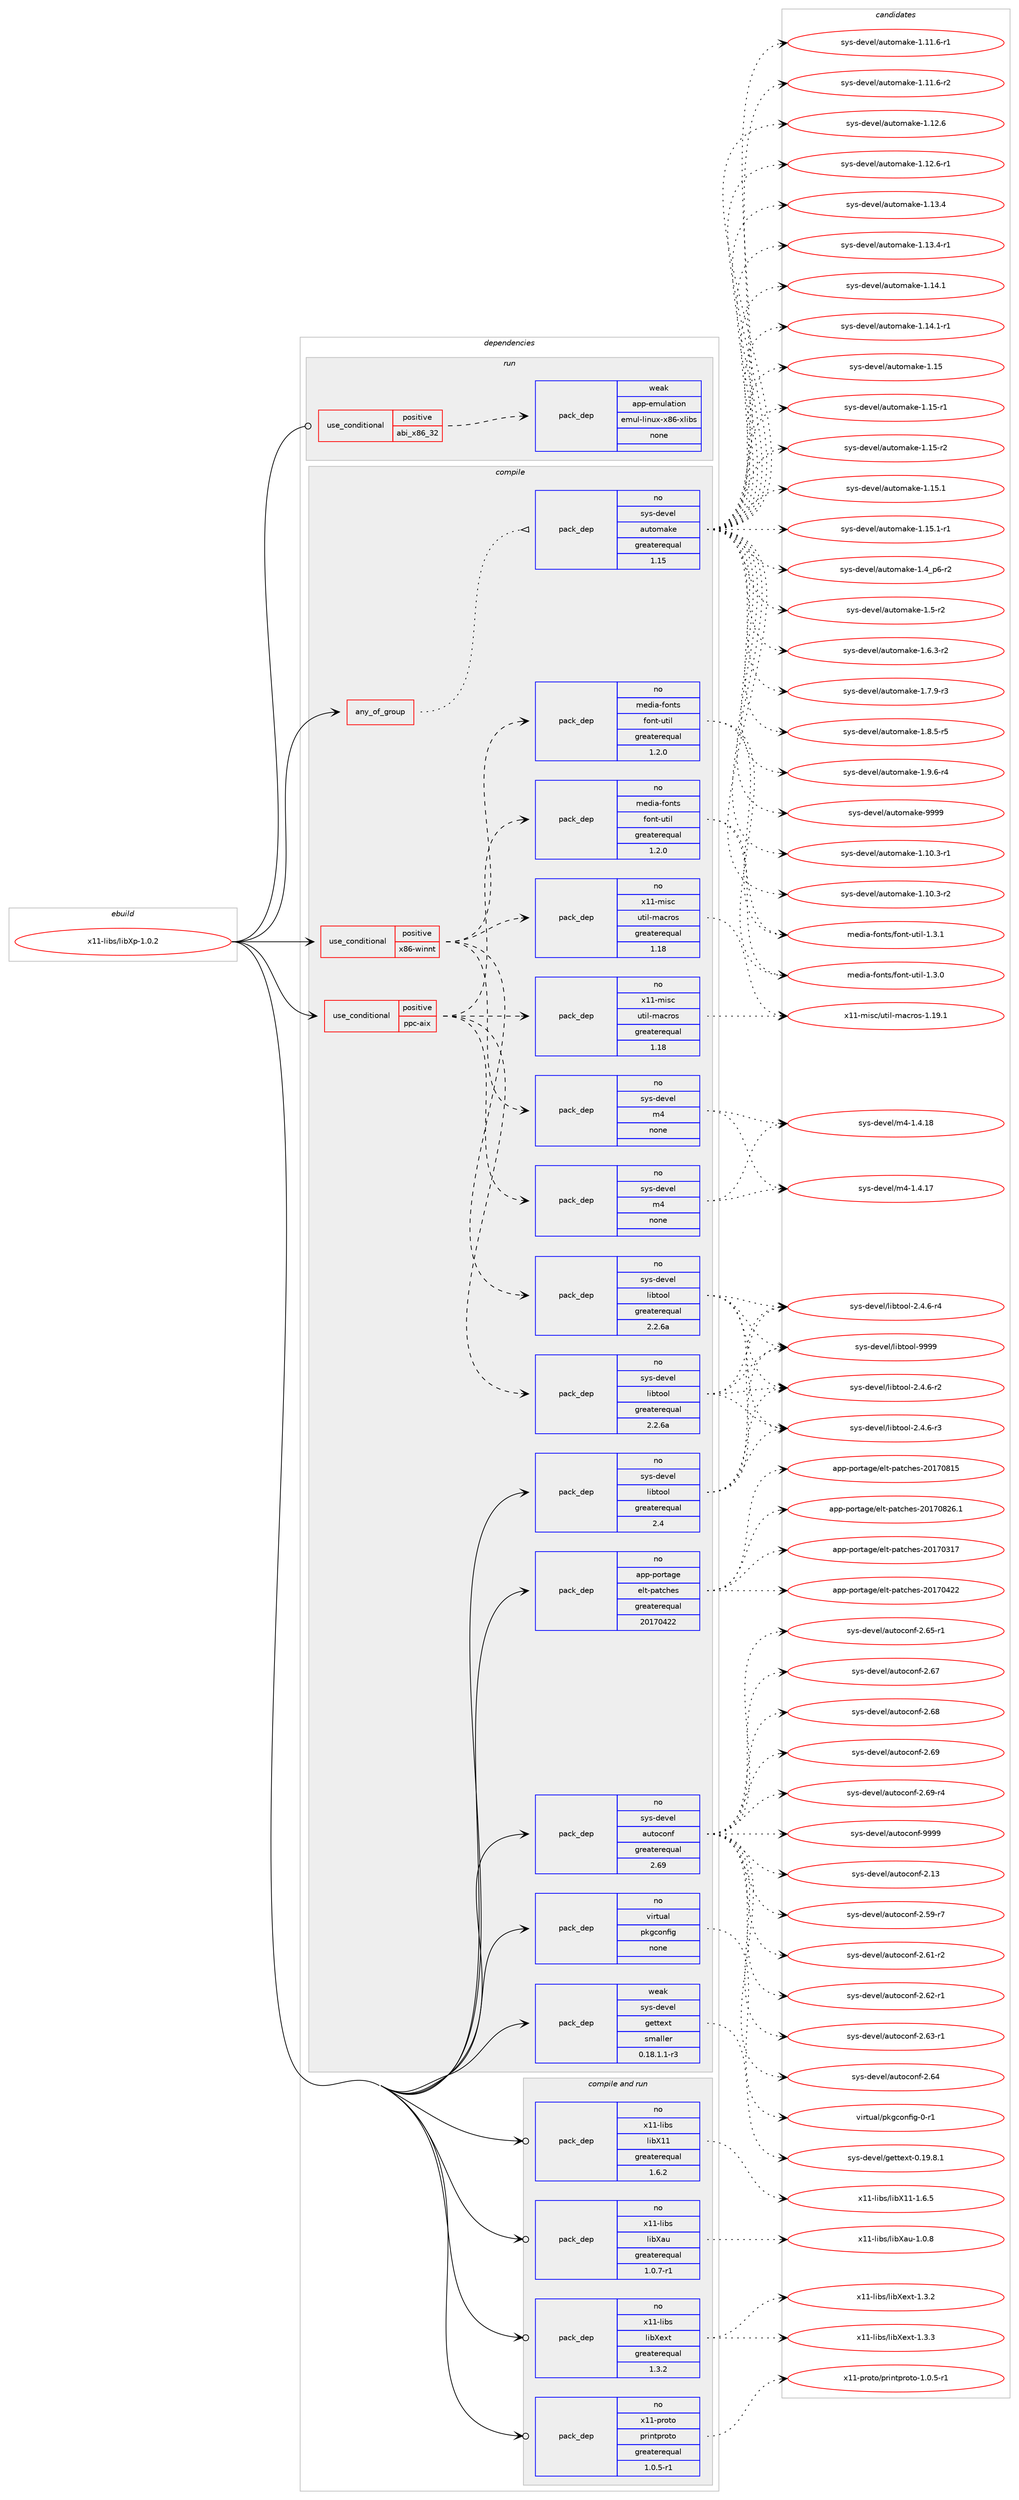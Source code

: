 digraph prolog {

# *************
# Graph options
# *************

newrank=true;
concentrate=true;
compound=true;
graph [rankdir=LR,fontname=Helvetica,fontsize=10,ranksep=1.5];#, ranksep=2.5, nodesep=0.2];
edge  [arrowhead=vee];
node  [fontname=Helvetica,fontsize=10];

# **********
# The ebuild
# **********

subgraph cluster_leftcol {
color=gray;
rank=same;
label=<<i>ebuild</i>>;
id [label="x11-libs/libXp-1.0.2", color=red, width=4, href="../x11-libs/libXp-1.0.2.svg"];
}

# ****************
# The dependencies
# ****************

subgraph cluster_midcol {
color=gray;
label=<<i>dependencies</i>>;
subgraph cluster_compile {
fillcolor="#eeeeee";
style=filled;
label=<<i>compile</i>>;
subgraph any9306 {
dependency518176 [label=<<TABLE BORDER="0" CELLBORDER="1" CELLSPACING="0" CELLPADDING="4"><TR><TD CELLPADDING="10">any_of_group</TD></TR></TABLE>>, shape=none, color=red];subgraph pack386039 {
dependency518177 [label=<<TABLE BORDER="0" CELLBORDER="1" CELLSPACING="0" CELLPADDING="4" WIDTH="220"><TR><TD ROWSPAN="6" CELLPADDING="30">pack_dep</TD></TR><TR><TD WIDTH="110">no</TD></TR><TR><TD>sys-devel</TD></TR><TR><TD>automake</TD></TR><TR><TD>greaterequal</TD></TR><TR><TD>1.15</TD></TR></TABLE>>, shape=none, color=blue];
}
dependency518176:e -> dependency518177:w [weight=20,style="dotted",arrowhead="oinv"];
}
id:e -> dependency518176:w [weight=20,style="solid",arrowhead="vee"];
subgraph cond122492 {
dependency518178 [label=<<TABLE BORDER="0" CELLBORDER="1" CELLSPACING="0" CELLPADDING="4"><TR><TD ROWSPAN="3" CELLPADDING="10">use_conditional</TD></TR><TR><TD>positive</TD></TR><TR><TD>ppc-aix</TD></TR></TABLE>>, shape=none, color=red];
subgraph pack386040 {
dependency518179 [label=<<TABLE BORDER="0" CELLBORDER="1" CELLSPACING="0" CELLPADDING="4" WIDTH="220"><TR><TD ROWSPAN="6" CELLPADDING="30">pack_dep</TD></TR><TR><TD WIDTH="110">no</TD></TR><TR><TD>sys-devel</TD></TR><TR><TD>libtool</TD></TR><TR><TD>greaterequal</TD></TR><TR><TD>2.2.6a</TD></TR></TABLE>>, shape=none, color=blue];
}
dependency518178:e -> dependency518179:w [weight=20,style="dashed",arrowhead="vee"];
subgraph pack386041 {
dependency518180 [label=<<TABLE BORDER="0" CELLBORDER="1" CELLSPACING="0" CELLPADDING="4" WIDTH="220"><TR><TD ROWSPAN="6" CELLPADDING="30">pack_dep</TD></TR><TR><TD WIDTH="110">no</TD></TR><TR><TD>sys-devel</TD></TR><TR><TD>m4</TD></TR><TR><TD>none</TD></TR><TR><TD></TD></TR></TABLE>>, shape=none, color=blue];
}
dependency518178:e -> dependency518180:w [weight=20,style="dashed",arrowhead="vee"];
subgraph pack386042 {
dependency518181 [label=<<TABLE BORDER="0" CELLBORDER="1" CELLSPACING="0" CELLPADDING="4" WIDTH="220"><TR><TD ROWSPAN="6" CELLPADDING="30">pack_dep</TD></TR><TR><TD WIDTH="110">no</TD></TR><TR><TD>x11-misc</TD></TR><TR><TD>util-macros</TD></TR><TR><TD>greaterequal</TD></TR><TR><TD>1.18</TD></TR></TABLE>>, shape=none, color=blue];
}
dependency518178:e -> dependency518181:w [weight=20,style="dashed",arrowhead="vee"];
subgraph pack386043 {
dependency518182 [label=<<TABLE BORDER="0" CELLBORDER="1" CELLSPACING="0" CELLPADDING="4" WIDTH="220"><TR><TD ROWSPAN="6" CELLPADDING="30">pack_dep</TD></TR><TR><TD WIDTH="110">no</TD></TR><TR><TD>media-fonts</TD></TR><TR><TD>font-util</TD></TR><TR><TD>greaterequal</TD></TR><TR><TD>1.2.0</TD></TR></TABLE>>, shape=none, color=blue];
}
dependency518178:e -> dependency518182:w [weight=20,style="dashed",arrowhead="vee"];
}
id:e -> dependency518178:w [weight=20,style="solid",arrowhead="vee"];
subgraph cond122493 {
dependency518183 [label=<<TABLE BORDER="0" CELLBORDER="1" CELLSPACING="0" CELLPADDING="4"><TR><TD ROWSPAN="3" CELLPADDING="10">use_conditional</TD></TR><TR><TD>positive</TD></TR><TR><TD>x86-winnt</TD></TR></TABLE>>, shape=none, color=red];
subgraph pack386044 {
dependency518184 [label=<<TABLE BORDER="0" CELLBORDER="1" CELLSPACING="0" CELLPADDING="4" WIDTH="220"><TR><TD ROWSPAN="6" CELLPADDING="30">pack_dep</TD></TR><TR><TD WIDTH="110">no</TD></TR><TR><TD>sys-devel</TD></TR><TR><TD>libtool</TD></TR><TR><TD>greaterequal</TD></TR><TR><TD>2.2.6a</TD></TR></TABLE>>, shape=none, color=blue];
}
dependency518183:e -> dependency518184:w [weight=20,style="dashed",arrowhead="vee"];
subgraph pack386045 {
dependency518185 [label=<<TABLE BORDER="0" CELLBORDER="1" CELLSPACING="0" CELLPADDING="4" WIDTH="220"><TR><TD ROWSPAN="6" CELLPADDING="30">pack_dep</TD></TR><TR><TD WIDTH="110">no</TD></TR><TR><TD>sys-devel</TD></TR><TR><TD>m4</TD></TR><TR><TD>none</TD></TR><TR><TD></TD></TR></TABLE>>, shape=none, color=blue];
}
dependency518183:e -> dependency518185:w [weight=20,style="dashed",arrowhead="vee"];
subgraph pack386046 {
dependency518186 [label=<<TABLE BORDER="0" CELLBORDER="1" CELLSPACING="0" CELLPADDING="4" WIDTH="220"><TR><TD ROWSPAN="6" CELLPADDING="30">pack_dep</TD></TR><TR><TD WIDTH="110">no</TD></TR><TR><TD>x11-misc</TD></TR><TR><TD>util-macros</TD></TR><TR><TD>greaterequal</TD></TR><TR><TD>1.18</TD></TR></TABLE>>, shape=none, color=blue];
}
dependency518183:e -> dependency518186:w [weight=20,style="dashed",arrowhead="vee"];
subgraph pack386047 {
dependency518187 [label=<<TABLE BORDER="0" CELLBORDER="1" CELLSPACING="0" CELLPADDING="4" WIDTH="220"><TR><TD ROWSPAN="6" CELLPADDING="30">pack_dep</TD></TR><TR><TD WIDTH="110">no</TD></TR><TR><TD>media-fonts</TD></TR><TR><TD>font-util</TD></TR><TR><TD>greaterequal</TD></TR><TR><TD>1.2.0</TD></TR></TABLE>>, shape=none, color=blue];
}
dependency518183:e -> dependency518187:w [weight=20,style="dashed",arrowhead="vee"];
}
id:e -> dependency518183:w [weight=20,style="solid",arrowhead="vee"];
subgraph pack386048 {
dependency518188 [label=<<TABLE BORDER="0" CELLBORDER="1" CELLSPACING="0" CELLPADDING="4" WIDTH="220"><TR><TD ROWSPAN="6" CELLPADDING="30">pack_dep</TD></TR><TR><TD WIDTH="110">no</TD></TR><TR><TD>app-portage</TD></TR><TR><TD>elt-patches</TD></TR><TR><TD>greaterequal</TD></TR><TR><TD>20170422</TD></TR></TABLE>>, shape=none, color=blue];
}
id:e -> dependency518188:w [weight=20,style="solid",arrowhead="vee"];
subgraph pack386049 {
dependency518189 [label=<<TABLE BORDER="0" CELLBORDER="1" CELLSPACING="0" CELLPADDING="4" WIDTH="220"><TR><TD ROWSPAN="6" CELLPADDING="30">pack_dep</TD></TR><TR><TD WIDTH="110">no</TD></TR><TR><TD>sys-devel</TD></TR><TR><TD>autoconf</TD></TR><TR><TD>greaterequal</TD></TR><TR><TD>2.69</TD></TR></TABLE>>, shape=none, color=blue];
}
id:e -> dependency518189:w [weight=20,style="solid",arrowhead="vee"];
subgraph pack386050 {
dependency518190 [label=<<TABLE BORDER="0" CELLBORDER="1" CELLSPACING="0" CELLPADDING="4" WIDTH="220"><TR><TD ROWSPAN="6" CELLPADDING="30">pack_dep</TD></TR><TR><TD WIDTH="110">no</TD></TR><TR><TD>sys-devel</TD></TR><TR><TD>libtool</TD></TR><TR><TD>greaterequal</TD></TR><TR><TD>2.4</TD></TR></TABLE>>, shape=none, color=blue];
}
id:e -> dependency518190:w [weight=20,style="solid",arrowhead="vee"];
subgraph pack386051 {
dependency518191 [label=<<TABLE BORDER="0" CELLBORDER="1" CELLSPACING="0" CELLPADDING="4" WIDTH="220"><TR><TD ROWSPAN="6" CELLPADDING="30">pack_dep</TD></TR><TR><TD WIDTH="110">no</TD></TR><TR><TD>virtual</TD></TR><TR><TD>pkgconfig</TD></TR><TR><TD>none</TD></TR><TR><TD></TD></TR></TABLE>>, shape=none, color=blue];
}
id:e -> dependency518191:w [weight=20,style="solid",arrowhead="vee"];
subgraph pack386052 {
dependency518192 [label=<<TABLE BORDER="0" CELLBORDER="1" CELLSPACING="0" CELLPADDING="4" WIDTH="220"><TR><TD ROWSPAN="6" CELLPADDING="30">pack_dep</TD></TR><TR><TD WIDTH="110">weak</TD></TR><TR><TD>sys-devel</TD></TR><TR><TD>gettext</TD></TR><TR><TD>smaller</TD></TR><TR><TD>0.18.1.1-r3</TD></TR></TABLE>>, shape=none, color=blue];
}
id:e -> dependency518192:w [weight=20,style="solid",arrowhead="vee"];
}
subgraph cluster_compileandrun {
fillcolor="#eeeeee";
style=filled;
label=<<i>compile and run</i>>;
subgraph pack386053 {
dependency518193 [label=<<TABLE BORDER="0" CELLBORDER="1" CELLSPACING="0" CELLPADDING="4" WIDTH="220"><TR><TD ROWSPAN="6" CELLPADDING="30">pack_dep</TD></TR><TR><TD WIDTH="110">no</TD></TR><TR><TD>x11-libs</TD></TR><TR><TD>libX11</TD></TR><TR><TD>greaterequal</TD></TR><TR><TD>1.6.2</TD></TR></TABLE>>, shape=none, color=blue];
}
id:e -> dependency518193:w [weight=20,style="solid",arrowhead="odotvee"];
subgraph pack386054 {
dependency518194 [label=<<TABLE BORDER="0" CELLBORDER="1" CELLSPACING="0" CELLPADDING="4" WIDTH="220"><TR><TD ROWSPAN="6" CELLPADDING="30">pack_dep</TD></TR><TR><TD WIDTH="110">no</TD></TR><TR><TD>x11-libs</TD></TR><TR><TD>libXau</TD></TR><TR><TD>greaterequal</TD></TR><TR><TD>1.0.7-r1</TD></TR></TABLE>>, shape=none, color=blue];
}
id:e -> dependency518194:w [weight=20,style="solid",arrowhead="odotvee"];
subgraph pack386055 {
dependency518195 [label=<<TABLE BORDER="0" CELLBORDER="1" CELLSPACING="0" CELLPADDING="4" WIDTH="220"><TR><TD ROWSPAN="6" CELLPADDING="30">pack_dep</TD></TR><TR><TD WIDTH="110">no</TD></TR><TR><TD>x11-libs</TD></TR><TR><TD>libXext</TD></TR><TR><TD>greaterequal</TD></TR><TR><TD>1.3.2</TD></TR></TABLE>>, shape=none, color=blue];
}
id:e -> dependency518195:w [weight=20,style="solid",arrowhead="odotvee"];
subgraph pack386056 {
dependency518196 [label=<<TABLE BORDER="0" CELLBORDER="1" CELLSPACING="0" CELLPADDING="4" WIDTH="220"><TR><TD ROWSPAN="6" CELLPADDING="30">pack_dep</TD></TR><TR><TD WIDTH="110">no</TD></TR><TR><TD>x11-proto</TD></TR><TR><TD>printproto</TD></TR><TR><TD>greaterequal</TD></TR><TR><TD>1.0.5-r1</TD></TR></TABLE>>, shape=none, color=blue];
}
id:e -> dependency518196:w [weight=20,style="solid",arrowhead="odotvee"];
}
subgraph cluster_run {
fillcolor="#eeeeee";
style=filled;
label=<<i>run</i>>;
subgraph cond122494 {
dependency518197 [label=<<TABLE BORDER="0" CELLBORDER="1" CELLSPACING="0" CELLPADDING="4"><TR><TD ROWSPAN="3" CELLPADDING="10">use_conditional</TD></TR><TR><TD>positive</TD></TR><TR><TD>abi_x86_32</TD></TR></TABLE>>, shape=none, color=red];
subgraph pack386057 {
dependency518198 [label=<<TABLE BORDER="0" CELLBORDER="1" CELLSPACING="0" CELLPADDING="4" WIDTH="220"><TR><TD ROWSPAN="6" CELLPADDING="30">pack_dep</TD></TR><TR><TD WIDTH="110">weak</TD></TR><TR><TD>app-emulation</TD></TR><TR><TD>emul-linux-x86-xlibs</TD></TR><TR><TD>none</TD></TR><TR><TD></TD></TR></TABLE>>, shape=none, color=blue];
}
dependency518197:e -> dependency518198:w [weight=20,style="dashed",arrowhead="vee"];
}
id:e -> dependency518197:w [weight=20,style="solid",arrowhead="odot"];
}
}

# **************
# The candidates
# **************

subgraph cluster_choices {
rank=same;
color=gray;
label=<<i>candidates</i>>;

subgraph choice386039 {
color=black;
nodesep=1;
choice11512111545100101118101108479711711611110997107101454946494846514511449 [label="sys-devel/automake-1.10.3-r1", color=red, width=4,href="../sys-devel/automake-1.10.3-r1.svg"];
choice11512111545100101118101108479711711611110997107101454946494846514511450 [label="sys-devel/automake-1.10.3-r2", color=red, width=4,href="../sys-devel/automake-1.10.3-r2.svg"];
choice11512111545100101118101108479711711611110997107101454946494946544511449 [label="sys-devel/automake-1.11.6-r1", color=red, width=4,href="../sys-devel/automake-1.11.6-r1.svg"];
choice11512111545100101118101108479711711611110997107101454946494946544511450 [label="sys-devel/automake-1.11.6-r2", color=red, width=4,href="../sys-devel/automake-1.11.6-r2.svg"];
choice1151211154510010111810110847971171161111099710710145494649504654 [label="sys-devel/automake-1.12.6", color=red, width=4,href="../sys-devel/automake-1.12.6.svg"];
choice11512111545100101118101108479711711611110997107101454946495046544511449 [label="sys-devel/automake-1.12.6-r1", color=red, width=4,href="../sys-devel/automake-1.12.6-r1.svg"];
choice1151211154510010111810110847971171161111099710710145494649514652 [label="sys-devel/automake-1.13.4", color=red, width=4,href="../sys-devel/automake-1.13.4.svg"];
choice11512111545100101118101108479711711611110997107101454946495146524511449 [label="sys-devel/automake-1.13.4-r1", color=red, width=4,href="../sys-devel/automake-1.13.4-r1.svg"];
choice1151211154510010111810110847971171161111099710710145494649524649 [label="sys-devel/automake-1.14.1", color=red, width=4,href="../sys-devel/automake-1.14.1.svg"];
choice11512111545100101118101108479711711611110997107101454946495246494511449 [label="sys-devel/automake-1.14.1-r1", color=red, width=4,href="../sys-devel/automake-1.14.1-r1.svg"];
choice115121115451001011181011084797117116111109971071014549464953 [label="sys-devel/automake-1.15", color=red, width=4,href="../sys-devel/automake-1.15.svg"];
choice1151211154510010111810110847971171161111099710710145494649534511449 [label="sys-devel/automake-1.15-r1", color=red, width=4,href="../sys-devel/automake-1.15-r1.svg"];
choice1151211154510010111810110847971171161111099710710145494649534511450 [label="sys-devel/automake-1.15-r2", color=red, width=4,href="../sys-devel/automake-1.15-r2.svg"];
choice1151211154510010111810110847971171161111099710710145494649534649 [label="sys-devel/automake-1.15.1", color=red, width=4,href="../sys-devel/automake-1.15.1.svg"];
choice11512111545100101118101108479711711611110997107101454946495346494511449 [label="sys-devel/automake-1.15.1-r1", color=red, width=4,href="../sys-devel/automake-1.15.1-r1.svg"];
choice115121115451001011181011084797117116111109971071014549465295112544511450 [label="sys-devel/automake-1.4_p6-r2", color=red, width=4,href="../sys-devel/automake-1.4_p6-r2.svg"];
choice11512111545100101118101108479711711611110997107101454946534511450 [label="sys-devel/automake-1.5-r2", color=red, width=4,href="../sys-devel/automake-1.5-r2.svg"];
choice115121115451001011181011084797117116111109971071014549465446514511450 [label="sys-devel/automake-1.6.3-r2", color=red, width=4,href="../sys-devel/automake-1.6.3-r2.svg"];
choice115121115451001011181011084797117116111109971071014549465546574511451 [label="sys-devel/automake-1.7.9-r3", color=red, width=4,href="../sys-devel/automake-1.7.9-r3.svg"];
choice115121115451001011181011084797117116111109971071014549465646534511453 [label="sys-devel/automake-1.8.5-r5", color=red, width=4,href="../sys-devel/automake-1.8.5-r5.svg"];
choice115121115451001011181011084797117116111109971071014549465746544511452 [label="sys-devel/automake-1.9.6-r4", color=red, width=4,href="../sys-devel/automake-1.9.6-r4.svg"];
choice115121115451001011181011084797117116111109971071014557575757 [label="sys-devel/automake-9999", color=red, width=4,href="../sys-devel/automake-9999.svg"];
dependency518177:e -> choice11512111545100101118101108479711711611110997107101454946494846514511449:w [style=dotted,weight="100"];
dependency518177:e -> choice11512111545100101118101108479711711611110997107101454946494846514511450:w [style=dotted,weight="100"];
dependency518177:e -> choice11512111545100101118101108479711711611110997107101454946494946544511449:w [style=dotted,weight="100"];
dependency518177:e -> choice11512111545100101118101108479711711611110997107101454946494946544511450:w [style=dotted,weight="100"];
dependency518177:e -> choice1151211154510010111810110847971171161111099710710145494649504654:w [style=dotted,weight="100"];
dependency518177:e -> choice11512111545100101118101108479711711611110997107101454946495046544511449:w [style=dotted,weight="100"];
dependency518177:e -> choice1151211154510010111810110847971171161111099710710145494649514652:w [style=dotted,weight="100"];
dependency518177:e -> choice11512111545100101118101108479711711611110997107101454946495146524511449:w [style=dotted,weight="100"];
dependency518177:e -> choice1151211154510010111810110847971171161111099710710145494649524649:w [style=dotted,weight="100"];
dependency518177:e -> choice11512111545100101118101108479711711611110997107101454946495246494511449:w [style=dotted,weight="100"];
dependency518177:e -> choice115121115451001011181011084797117116111109971071014549464953:w [style=dotted,weight="100"];
dependency518177:e -> choice1151211154510010111810110847971171161111099710710145494649534511449:w [style=dotted,weight="100"];
dependency518177:e -> choice1151211154510010111810110847971171161111099710710145494649534511450:w [style=dotted,weight="100"];
dependency518177:e -> choice1151211154510010111810110847971171161111099710710145494649534649:w [style=dotted,weight="100"];
dependency518177:e -> choice11512111545100101118101108479711711611110997107101454946495346494511449:w [style=dotted,weight="100"];
dependency518177:e -> choice115121115451001011181011084797117116111109971071014549465295112544511450:w [style=dotted,weight="100"];
dependency518177:e -> choice11512111545100101118101108479711711611110997107101454946534511450:w [style=dotted,weight="100"];
dependency518177:e -> choice115121115451001011181011084797117116111109971071014549465446514511450:w [style=dotted,weight="100"];
dependency518177:e -> choice115121115451001011181011084797117116111109971071014549465546574511451:w [style=dotted,weight="100"];
dependency518177:e -> choice115121115451001011181011084797117116111109971071014549465646534511453:w [style=dotted,weight="100"];
dependency518177:e -> choice115121115451001011181011084797117116111109971071014549465746544511452:w [style=dotted,weight="100"];
dependency518177:e -> choice115121115451001011181011084797117116111109971071014557575757:w [style=dotted,weight="100"];
}
subgraph choice386040 {
color=black;
nodesep=1;
choice1151211154510010111810110847108105981161111111084550465246544511450 [label="sys-devel/libtool-2.4.6-r2", color=red, width=4,href="../sys-devel/libtool-2.4.6-r2.svg"];
choice1151211154510010111810110847108105981161111111084550465246544511451 [label="sys-devel/libtool-2.4.6-r3", color=red, width=4,href="../sys-devel/libtool-2.4.6-r3.svg"];
choice1151211154510010111810110847108105981161111111084550465246544511452 [label="sys-devel/libtool-2.4.6-r4", color=red, width=4,href="../sys-devel/libtool-2.4.6-r4.svg"];
choice1151211154510010111810110847108105981161111111084557575757 [label="sys-devel/libtool-9999", color=red, width=4,href="../sys-devel/libtool-9999.svg"];
dependency518179:e -> choice1151211154510010111810110847108105981161111111084550465246544511450:w [style=dotted,weight="100"];
dependency518179:e -> choice1151211154510010111810110847108105981161111111084550465246544511451:w [style=dotted,weight="100"];
dependency518179:e -> choice1151211154510010111810110847108105981161111111084550465246544511452:w [style=dotted,weight="100"];
dependency518179:e -> choice1151211154510010111810110847108105981161111111084557575757:w [style=dotted,weight="100"];
}
subgraph choice386041 {
color=black;
nodesep=1;
choice11512111545100101118101108471095245494652464955 [label="sys-devel/m4-1.4.17", color=red, width=4,href="../sys-devel/m4-1.4.17.svg"];
choice11512111545100101118101108471095245494652464956 [label="sys-devel/m4-1.4.18", color=red, width=4,href="../sys-devel/m4-1.4.18.svg"];
dependency518180:e -> choice11512111545100101118101108471095245494652464955:w [style=dotted,weight="100"];
dependency518180:e -> choice11512111545100101118101108471095245494652464956:w [style=dotted,weight="100"];
}
subgraph choice386042 {
color=black;
nodesep=1;
choice120494945109105115994711711610510845109979911411111545494649574649 [label="x11-misc/util-macros-1.19.1", color=red, width=4,href="../x11-misc/util-macros-1.19.1.svg"];
dependency518181:e -> choice120494945109105115994711711610510845109979911411111545494649574649:w [style=dotted,weight="100"];
}
subgraph choice386043 {
color=black;
nodesep=1;
choice10910110010597451021111101161154710211111011645117116105108454946514648 [label="media-fonts/font-util-1.3.0", color=red, width=4,href="../media-fonts/font-util-1.3.0.svg"];
choice10910110010597451021111101161154710211111011645117116105108454946514649 [label="media-fonts/font-util-1.3.1", color=red, width=4,href="../media-fonts/font-util-1.3.1.svg"];
dependency518182:e -> choice10910110010597451021111101161154710211111011645117116105108454946514648:w [style=dotted,weight="100"];
dependency518182:e -> choice10910110010597451021111101161154710211111011645117116105108454946514649:w [style=dotted,weight="100"];
}
subgraph choice386044 {
color=black;
nodesep=1;
choice1151211154510010111810110847108105981161111111084550465246544511450 [label="sys-devel/libtool-2.4.6-r2", color=red, width=4,href="../sys-devel/libtool-2.4.6-r2.svg"];
choice1151211154510010111810110847108105981161111111084550465246544511451 [label="sys-devel/libtool-2.4.6-r3", color=red, width=4,href="../sys-devel/libtool-2.4.6-r3.svg"];
choice1151211154510010111810110847108105981161111111084550465246544511452 [label="sys-devel/libtool-2.4.6-r4", color=red, width=4,href="../sys-devel/libtool-2.4.6-r4.svg"];
choice1151211154510010111810110847108105981161111111084557575757 [label="sys-devel/libtool-9999", color=red, width=4,href="../sys-devel/libtool-9999.svg"];
dependency518184:e -> choice1151211154510010111810110847108105981161111111084550465246544511450:w [style=dotted,weight="100"];
dependency518184:e -> choice1151211154510010111810110847108105981161111111084550465246544511451:w [style=dotted,weight="100"];
dependency518184:e -> choice1151211154510010111810110847108105981161111111084550465246544511452:w [style=dotted,weight="100"];
dependency518184:e -> choice1151211154510010111810110847108105981161111111084557575757:w [style=dotted,weight="100"];
}
subgraph choice386045 {
color=black;
nodesep=1;
choice11512111545100101118101108471095245494652464955 [label="sys-devel/m4-1.4.17", color=red, width=4,href="../sys-devel/m4-1.4.17.svg"];
choice11512111545100101118101108471095245494652464956 [label="sys-devel/m4-1.4.18", color=red, width=4,href="../sys-devel/m4-1.4.18.svg"];
dependency518185:e -> choice11512111545100101118101108471095245494652464955:w [style=dotted,weight="100"];
dependency518185:e -> choice11512111545100101118101108471095245494652464956:w [style=dotted,weight="100"];
}
subgraph choice386046 {
color=black;
nodesep=1;
choice120494945109105115994711711610510845109979911411111545494649574649 [label="x11-misc/util-macros-1.19.1", color=red, width=4,href="../x11-misc/util-macros-1.19.1.svg"];
dependency518186:e -> choice120494945109105115994711711610510845109979911411111545494649574649:w [style=dotted,weight="100"];
}
subgraph choice386047 {
color=black;
nodesep=1;
choice10910110010597451021111101161154710211111011645117116105108454946514648 [label="media-fonts/font-util-1.3.0", color=red, width=4,href="../media-fonts/font-util-1.3.0.svg"];
choice10910110010597451021111101161154710211111011645117116105108454946514649 [label="media-fonts/font-util-1.3.1", color=red, width=4,href="../media-fonts/font-util-1.3.1.svg"];
dependency518187:e -> choice10910110010597451021111101161154710211111011645117116105108454946514648:w [style=dotted,weight="100"];
dependency518187:e -> choice10910110010597451021111101161154710211111011645117116105108454946514649:w [style=dotted,weight="100"];
}
subgraph choice386048 {
color=black;
nodesep=1;
choice97112112451121111141169710310147101108116451129711699104101115455048495548514955 [label="app-portage/elt-patches-20170317", color=red, width=4,href="../app-portage/elt-patches-20170317.svg"];
choice97112112451121111141169710310147101108116451129711699104101115455048495548525050 [label="app-portage/elt-patches-20170422", color=red, width=4,href="../app-portage/elt-patches-20170422.svg"];
choice97112112451121111141169710310147101108116451129711699104101115455048495548564953 [label="app-portage/elt-patches-20170815", color=red, width=4,href="../app-portage/elt-patches-20170815.svg"];
choice971121124511211111411697103101471011081164511297116991041011154550484955485650544649 [label="app-portage/elt-patches-20170826.1", color=red, width=4,href="../app-portage/elt-patches-20170826.1.svg"];
dependency518188:e -> choice97112112451121111141169710310147101108116451129711699104101115455048495548514955:w [style=dotted,weight="100"];
dependency518188:e -> choice97112112451121111141169710310147101108116451129711699104101115455048495548525050:w [style=dotted,weight="100"];
dependency518188:e -> choice97112112451121111141169710310147101108116451129711699104101115455048495548564953:w [style=dotted,weight="100"];
dependency518188:e -> choice971121124511211111411697103101471011081164511297116991041011154550484955485650544649:w [style=dotted,weight="100"];
}
subgraph choice386049 {
color=black;
nodesep=1;
choice115121115451001011181011084797117116111991111101024550464951 [label="sys-devel/autoconf-2.13", color=red, width=4,href="../sys-devel/autoconf-2.13.svg"];
choice1151211154510010111810110847971171161119911111010245504653574511455 [label="sys-devel/autoconf-2.59-r7", color=red, width=4,href="../sys-devel/autoconf-2.59-r7.svg"];
choice1151211154510010111810110847971171161119911111010245504654494511450 [label="sys-devel/autoconf-2.61-r2", color=red, width=4,href="../sys-devel/autoconf-2.61-r2.svg"];
choice1151211154510010111810110847971171161119911111010245504654504511449 [label="sys-devel/autoconf-2.62-r1", color=red, width=4,href="../sys-devel/autoconf-2.62-r1.svg"];
choice1151211154510010111810110847971171161119911111010245504654514511449 [label="sys-devel/autoconf-2.63-r1", color=red, width=4,href="../sys-devel/autoconf-2.63-r1.svg"];
choice115121115451001011181011084797117116111991111101024550465452 [label="sys-devel/autoconf-2.64", color=red, width=4,href="../sys-devel/autoconf-2.64.svg"];
choice1151211154510010111810110847971171161119911111010245504654534511449 [label="sys-devel/autoconf-2.65-r1", color=red, width=4,href="../sys-devel/autoconf-2.65-r1.svg"];
choice115121115451001011181011084797117116111991111101024550465455 [label="sys-devel/autoconf-2.67", color=red, width=4,href="../sys-devel/autoconf-2.67.svg"];
choice115121115451001011181011084797117116111991111101024550465456 [label="sys-devel/autoconf-2.68", color=red, width=4,href="../sys-devel/autoconf-2.68.svg"];
choice115121115451001011181011084797117116111991111101024550465457 [label="sys-devel/autoconf-2.69", color=red, width=4,href="../sys-devel/autoconf-2.69.svg"];
choice1151211154510010111810110847971171161119911111010245504654574511452 [label="sys-devel/autoconf-2.69-r4", color=red, width=4,href="../sys-devel/autoconf-2.69-r4.svg"];
choice115121115451001011181011084797117116111991111101024557575757 [label="sys-devel/autoconf-9999", color=red, width=4,href="../sys-devel/autoconf-9999.svg"];
dependency518189:e -> choice115121115451001011181011084797117116111991111101024550464951:w [style=dotted,weight="100"];
dependency518189:e -> choice1151211154510010111810110847971171161119911111010245504653574511455:w [style=dotted,weight="100"];
dependency518189:e -> choice1151211154510010111810110847971171161119911111010245504654494511450:w [style=dotted,weight="100"];
dependency518189:e -> choice1151211154510010111810110847971171161119911111010245504654504511449:w [style=dotted,weight="100"];
dependency518189:e -> choice1151211154510010111810110847971171161119911111010245504654514511449:w [style=dotted,weight="100"];
dependency518189:e -> choice115121115451001011181011084797117116111991111101024550465452:w [style=dotted,weight="100"];
dependency518189:e -> choice1151211154510010111810110847971171161119911111010245504654534511449:w [style=dotted,weight="100"];
dependency518189:e -> choice115121115451001011181011084797117116111991111101024550465455:w [style=dotted,weight="100"];
dependency518189:e -> choice115121115451001011181011084797117116111991111101024550465456:w [style=dotted,weight="100"];
dependency518189:e -> choice115121115451001011181011084797117116111991111101024550465457:w [style=dotted,weight="100"];
dependency518189:e -> choice1151211154510010111810110847971171161119911111010245504654574511452:w [style=dotted,weight="100"];
dependency518189:e -> choice115121115451001011181011084797117116111991111101024557575757:w [style=dotted,weight="100"];
}
subgraph choice386050 {
color=black;
nodesep=1;
choice1151211154510010111810110847108105981161111111084550465246544511450 [label="sys-devel/libtool-2.4.6-r2", color=red, width=4,href="../sys-devel/libtool-2.4.6-r2.svg"];
choice1151211154510010111810110847108105981161111111084550465246544511451 [label="sys-devel/libtool-2.4.6-r3", color=red, width=4,href="../sys-devel/libtool-2.4.6-r3.svg"];
choice1151211154510010111810110847108105981161111111084550465246544511452 [label="sys-devel/libtool-2.4.6-r4", color=red, width=4,href="../sys-devel/libtool-2.4.6-r4.svg"];
choice1151211154510010111810110847108105981161111111084557575757 [label="sys-devel/libtool-9999", color=red, width=4,href="../sys-devel/libtool-9999.svg"];
dependency518190:e -> choice1151211154510010111810110847108105981161111111084550465246544511450:w [style=dotted,weight="100"];
dependency518190:e -> choice1151211154510010111810110847108105981161111111084550465246544511451:w [style=dotted,weight="100"];
dependency518190:e -> choice1151211154510010111810110847108105981161111111084550465246544511452:w [style=dotted,weight="100"];
dependency518190:e -> choice1151211154510010111810110847108105981161111111084557575757:w [style=dotted,weight="100"];
}
subgraph choice386051 {
color=black;
nodesep=1;
choice11810511411611797108471121071039911111010210510345484511449 [label="virtual/pkgconfig-0-r1", color=red, width=4,href="../virtual/pkgconfig-0-r1.svg"];
dependency518191:e -> choice11810511411611797108471121071039911111010210510345484511449:w [style=dotted,weight="100"];
}
subgraph choice386052 {
color=black;
nodesep=1;
choice1151211154510010111810110847103101116116101120116454846495746564649 [label="sys-devel/gettext-0.19.8.1", color=red, width=4,href="../sys-devel/gettext-0.19.8.1.svg"];
dependency518192:e -> choice1151211154510010111810110847103101116116101120116454846495746564649:w [style=dotted,weight="100"];
}
subgraph choice386053 {
color=black;
nodesep=1;
choice120494945108105981154710810598884949454946544653 [label="x11-libs/libX11-1.6.5", color=red, width=4,href="../x11-libs/libX11-1.6.5.svg"];
dependency518193:e -> choice120494945108105981154710810598884949454946544653:w [style=dotted,weight="100"];
}
subgraph choice386054 {
color=black;
nodesep=1;
choice1204949451081059811547108105988897117454946484656 [label="x11-libs/libXau-1.0.8", color=red, width=4,href="../x11-libs/libXau-1.0.8.svg"];
dependency518194:e -> choice1204949451081059811547108105988897117454946484656:w [style=dotted,weight="100"];
}
subgraph choice386055 {
color=black;
nodesep=1;
choice12049494510810598115471081059888101120116454946514650 [label="x11-libs/libXext-1.3.2", color=red, width=4,href="../x11-libs/libXext-1.3.2.svg"];
choice12049494510810598115471081059888101120116454946514651 [label="x11-libs/libXext-1.3.3", color=red, width=4,href="../x11-libs/libXext-1.3.3.svg"];
dependency518195:e -> choice12049494510810598115471081059888101120116454946514650:w [style=dotted,weight="100"];
dependency518195:e -> choice12049494510810598115471081059888101120116454946514651:w [style=dotted,weight="100"];
}
subgraph choice386056 {
color=black;
nodesep=1;
choice120494945112114111116111471121141051101161121141111161114549464846534511449 [label="x11-proto/printproto-1.0.5-r1", color=red, width=4,href="../x11-proto/printproto-1.0.5-r1.svg"];
dependency518196:e -> choice120494945112114111116111471121141051101161121141111161114549464846534511449:w [style=dotted,weight="100"];
}
subgraph choice386057 {
color=black;
nodesep=1;
}
}

}
